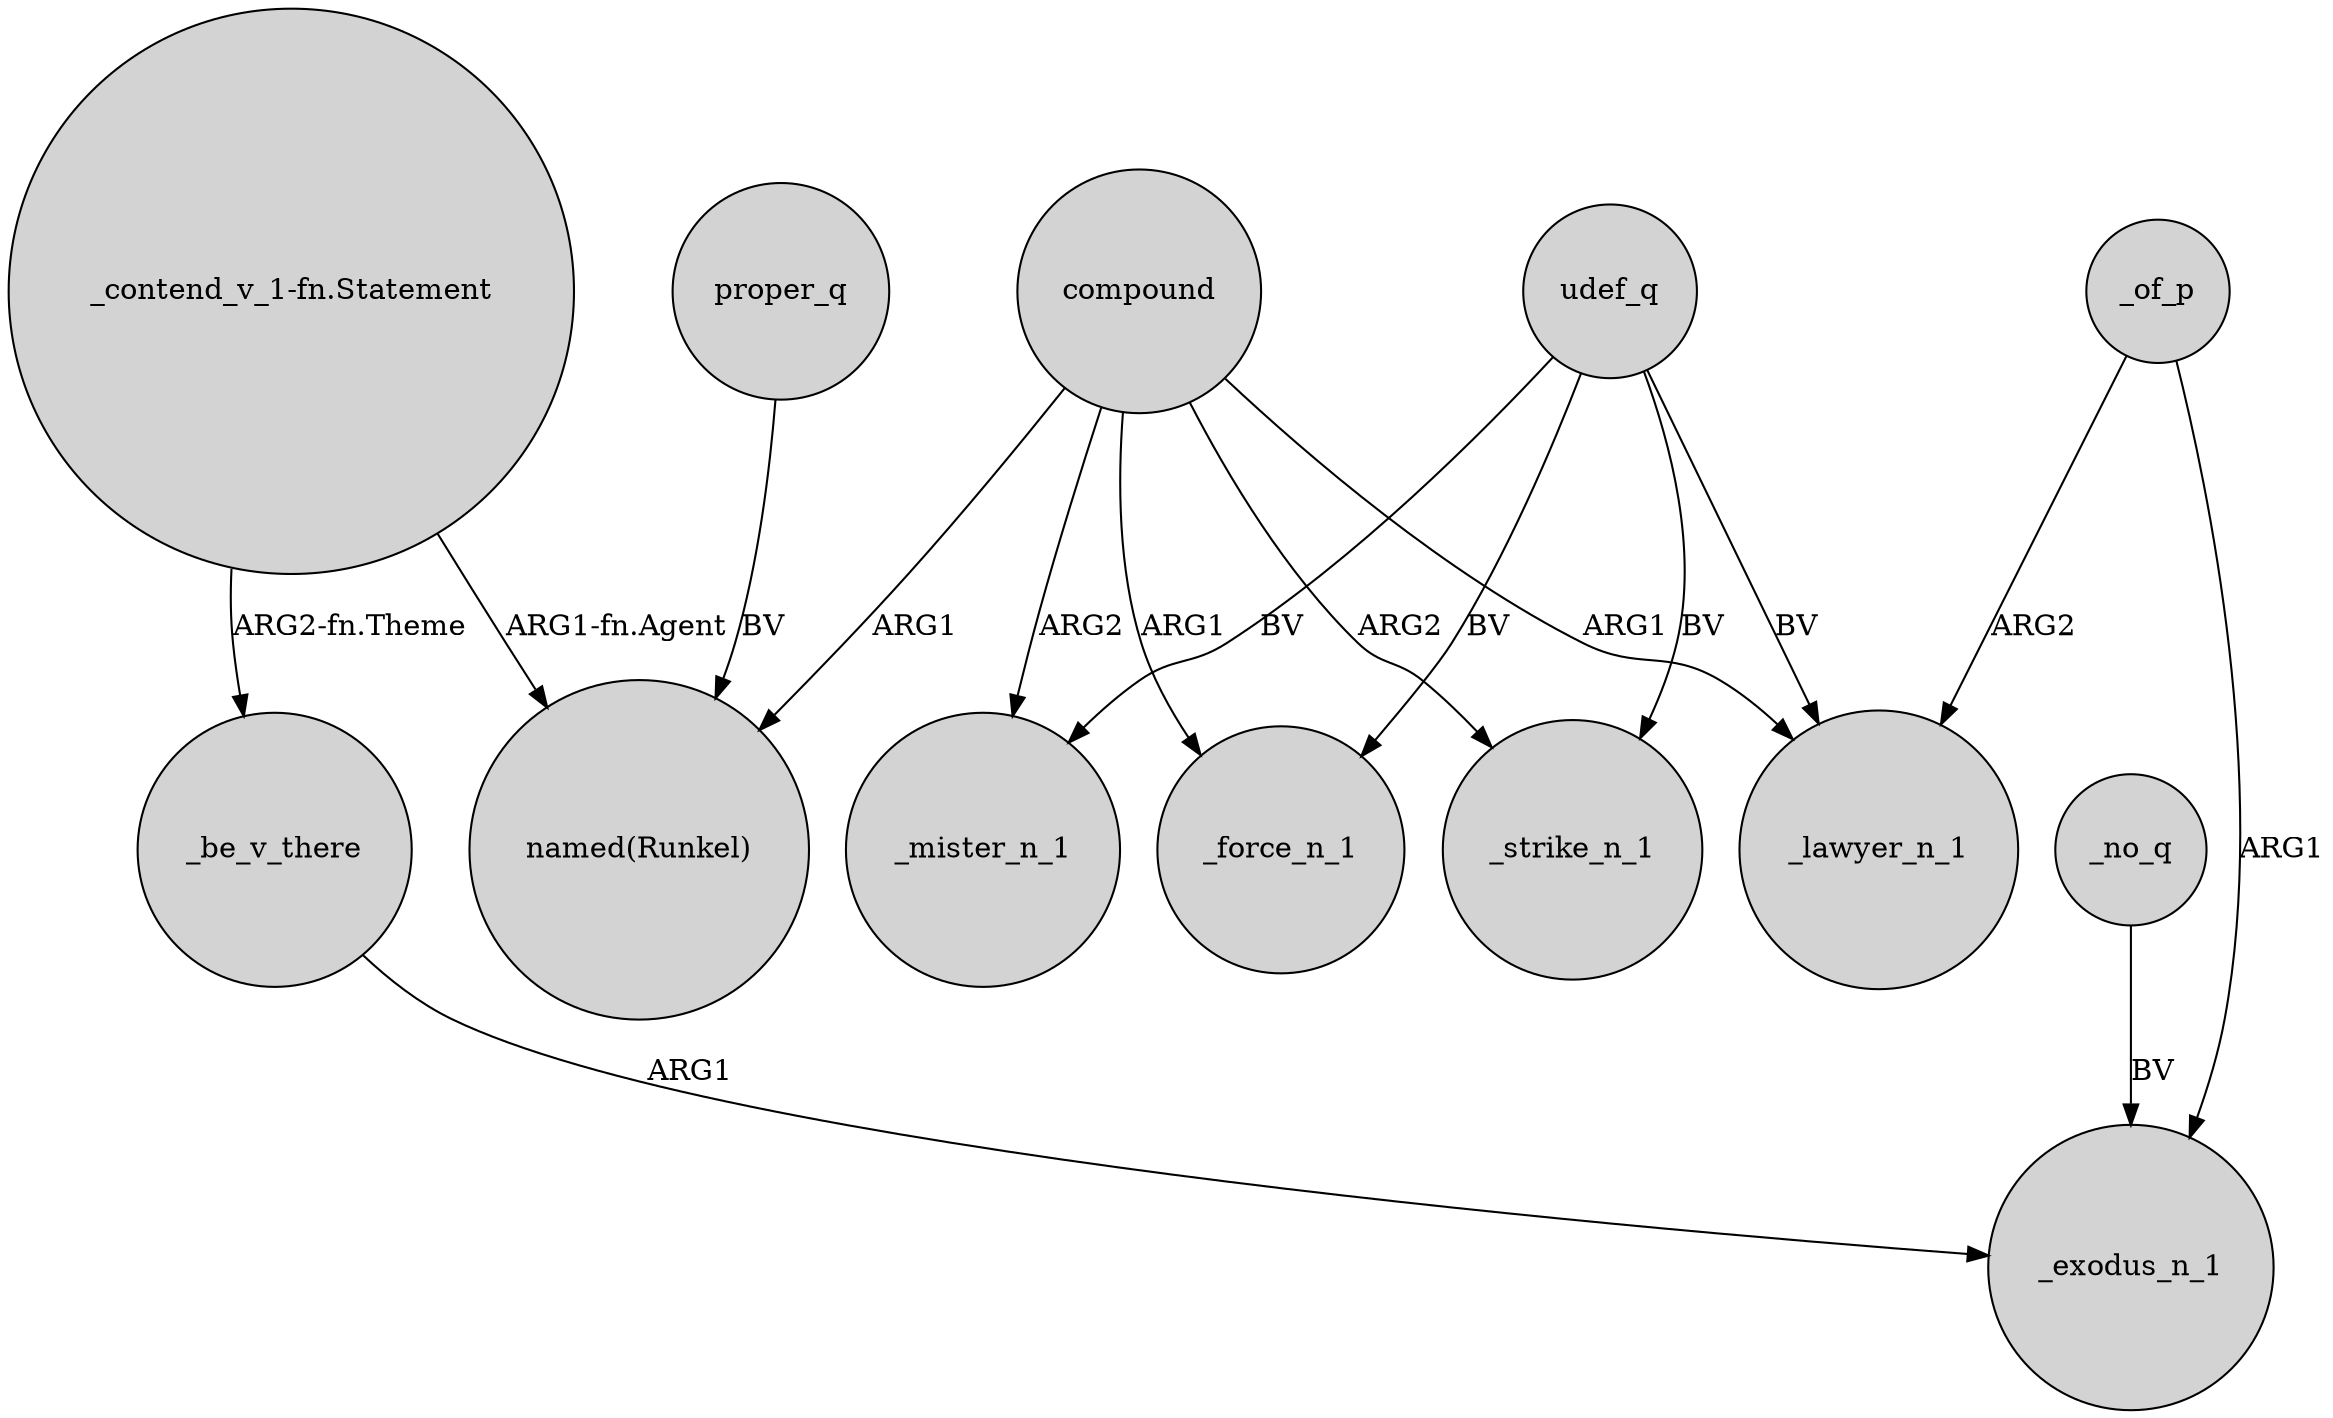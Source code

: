 digraph {
	node [shape=circle style=filled]
	"_contend_v_1-fn.Statement" -> "named(Runkel)" [label="ARG1-fn.Agent"]
	udef_q -> _mister_n_1 [label=BV]
	compound -> "named(Runkel)" [label=ARG1]
	_of_p -> _exodus_n_1 [label=ARG1]
	proper_q -> "named(Runkel)" [label=BV]
	udef_q -> _force_n_1 [label=BV]
	"_contend_v_1-fn.Statement" -> _be_v_there [label="ARG2-fn.Theme"]
	_of_p -> _lawyer_n_1 [label=ARG2]
	udef_q -> _lawyer_n_1 [label=BV]
	compound -> _lawyer_n_1 [label=ARG1]
	udef_q -> _strike_n_1 [label=BV]
	_no_q -> _exodus_n_1 [label=BV]
	compound -> _force_n_1 [label=ARG1]
	compound -> _strike_n_1 [label=ARG2]
	compound -> _mister_n_1 [label=ARG2]
	_be_v_there -> _exodus_n_1 [label=ARG1]
}

